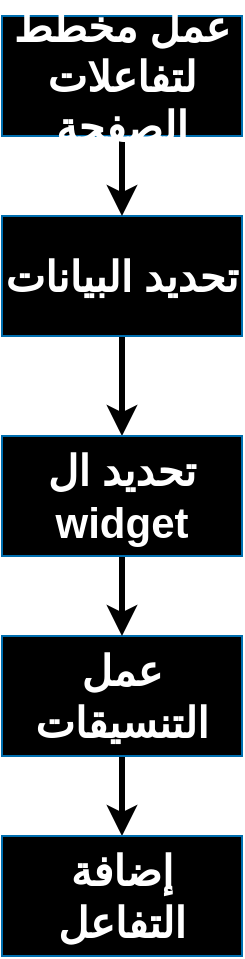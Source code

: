 <mxfile>
    <diagram id="qK_jFM_ymN7ORWsH51-E" name="Steps">
        <mxGraphModel dx="696" dy="368" grid="1" gridSize="10" guides="1" tooltips="1" connect="1" arrows="1" fold="1" page="1" pageScale="1" pageWidth="850" pageHeight="1100" math="0" shadow="0">
            <root>
                <mxCell id="0"/>
                <mxCell id="1" parent="0"/>
                <mxCell id="12" style="edgeStyle=none;html=1;exitX=0;exitY=1;exitDx=0;exitDy=0;entryX=1;entryY=0;entryDx=0;entryDy=0;fontSize=21;fillColor=#1ba1e2;strokeColor=#006EAF;strokeWidth=3;" edge="1" parent="1" target="10">
                    <mxGeometry relative="1" as="geometry">
                        <mxPoint x="280" y="70" as="sourcePoint"/>
                    </mxGeometry>
                </mxCell>
                <mxCell id="13" style="edgeStyle=none;html=1;exitX=1;exitY=1;exitDx=0;exitDy=0;entryX=0;entryY=0;entryDx=0;entryDy=0;strokeWidth=3;fontSize=21;fillColor=#1ba1e2;strokeColor=#006EAF;" edge="1" parent="1" target="11">
                    <mxGeometry relative="1" as="geometry">
                        <mxPoint x="400" y="70" as="sourcePoint"/>
                    </mxGeometry>
                </mxCell>
                <mxCell id="25" value="" style="edgeStyle=none;html=1;strokeWidth=3;fontSize=17;fontColor=#FFFFFF;" edge="1" parent="1" target="14">
                    <mxGeometry relative="1" as="geometry">
                        <mxPoint x="560" y="160" as="sourcePoint"/>
                    </mxGeometry>
                </mxCell>
                <mxCell id="32" value="" style="edgeStyle=none;html=1;strokeWidth=3;fontSize=17;fontColor=#FFFFFF;" edge="1" parent="1" source="26" target="29">
                    <mxGeometry relative="1" as="geometry"/>
                </mxCell>
                <mxCell id="26" value="&lt;span style=&quot;font-size: 21px;&quot;&gt;&lt;b&gt;تحديد البيانات&lt;/b&gt;&lt;/span&gt;" style="rounded=0;whiteSpace=wrap;html=1;fillColor=#000000;fontColor=#ffffff;strokeColor=#006EAF;" vertex="1" parent="1">
                    <mxGeometry x="350" y="150" width="120" height="60" as="geometry"/>
                </mxCell>
                <mxCell id="35" value="" style="edgeStyle=none;html=1;strokeWidth=3;fontSize=17;fontColor=#FFFFFF;" edge="1" parent="1" source="30" target="34">
                    <mxGeometry relative="1" as="geometry"/>
                </mxCell>
                <mxCell id="30" value="&lt;span style=&quot;font-size: 21px;&quot;&gt;&lt;b&gt;عمل التنسيقات&lt;/b&gt;&lt;/span&gt;" style="rounded=0;whiteSpace=wrap;html=1;fillColor=#000000;fontColor=#ffffff;strokeColor=#006EAF;" vertex="1" parent="1">
                    <mxGeometry x="350" y="360" width="120" height="60" as="geometry"/>
                </mxCell>
                <mxCell id="33" value="" style="edgeStyle=none;html=1;strokeWidth=3;fontSize=17;fontColor=#FFFFFF;" edge="1" parent="1" source="29" target="30">
                    <mxGeometry relative="1" as="geometry"/>
                </mxCell>
                <mxCell id="29" value="&lt;span style=&quot;font-size: 21px;&quot;&gt;&lt;b&gt;تحديد ال&lt;br&gt;widget&lt;br&gt;&lt;/b&gt;&lt;/span&gt;" style="rounded=0;whiteSpace=wrap;html=1;fillColor=#000000;fontColor=#ffffff;strokeColor=#006EAF;" vertex="1" parent="1">
                    <mxGeometry x="350" y="260" width="120" height="60" as="geometry"/>
                </mxCell>
                <mxCell id="34" value="&lt;span style=&quot;font-size: 21px;&quot;&gt;&lt;b&gt;إضافة التفاعل&lt;/b&gt;&lt;/span&gt;" style="rounded=0;whiteSpace=wrap;html=1;fillColor=#000000;fontColor=#ffffff;strokeColor=#006EAF;" vertex="1" parent="1">
                    <mxGeometry x="350" y="460" width="120" height="60" as="geometry"/>
                </mxCell>
                <mxCell id="VyqRaYq4d4mOAAX9FyVA-37" value="" style="edgeStyle=none;html=1;strokeWidth=3;fontSize=12;fontColor=#FFFFFF;" edge="1" parent="1" source="VyqRaYq4d4mOAAX9FyVA-35" target="26">
                    <mxGeometry relative="1" as="geometry"/>
                </mxCell>
                <mxCell id="VyqRaYq4d4mOAAX9FyVA-35" value="&lt;span style=&quot;font-size: 21px;&quot;&gt;&lt;b&gt;عمل مخطط لتفاعلات الصفحة&lt;/b&gt;&lt;/span&gt;" style="rounded=0;whiteSpace=wrap;html=1;fillColor=#000000;fontColor=#ffffff;strokeColor=#006EAF;" vertex="1" parent="1">
                    <mxGeometry x="350" y="50" width="120" height="60" as="geometry"/>
                </mxCell>
            </root>
        </mxGraphModel>
    </diagram>
    <diagram id="cIxmiLZYCd7Y2fsKvO_g" name="Activity">
        <mxGraphModel dx="592" dy="313" grid="1" gridSize="10" guides="1" tooltips="1" connect="1" arrows="1" fold="1" page="1" pageScale="1" pageWidth="850" pageHeight="1100" math="0" shadow="0">
            <root>
                <mxCell id="0"/>
                <mxCell id="1" parent="0"/>
                <mxCell id="7fxnpiQBa2AT0RT9cRDz-3" value="" style="edgeStyle=none;html=1;strokeWidth=3;fontSize=17;fontColor=#FFFFFF;" edge="1" parent="1" source="7fxnpiQBa2AT0RT9cRDz-1" target="7fxnpiQBa2AT0RT9cRDz-2">
                    <mxGeometry relative="1" as="geometry"/>
                </mxCell>
                <mxCell id="7fxnpiQBa2AT0RT9cRDz-1" value="&lt;b style=&quot;&quot;&gt;&lt;span style=&quot;font-size: 21px;&quot;&gt;Start Splash&lt;/span&gt;&lt;br&gt;&lt;font style=&quot;font-size: 9px;&quot;&gt;(stateful)&lt;/font&gt;&lt;br&gt;&lt;/b&gt;" style="rounded=0;whiteSpace=wrap;html=1;fillColor=#1ba1e2;fontColor=#ffffff;strokeColor=#006EAF;" vertex="1" parent="1">
                    <mxGeometry x="280" y="120" width="120" height="80" as="geometry"/>
                </mxCell>
                <mxCell id="7fxnpiQBa2AT0RT9cRDz-5" value="" style="edgeStyle=none;html=1;strokeWidth=3;fontSize=17;fontColor=#FFFFFF;" edge="1" parent="1" source="7fxnpiQBa2AT0RT9cRDz-2" target="7fxnpiQBa2AT0RT9cRDz-4">
                    <mxGeometry relative="1" as="geometry"/>
                </mxCell>
                <mxCell id="7fxnpiQBa2AT0RT9cRDz-2" value="&lt;span style=&quot;font-size: 21px;&quot;&gt;&lt;b&gt;Wait 3 sec&lt;/b&gt;&lt;/span&gt;" style="rounded=0;whiteSpace=wrap;html=1;fillColor=#1ba1e2;fontColor=#ffffff;strokeColor=#006EAF;" vertex="1" parent="1">
                    <mxGeometry x="280" y="280" width="120" height="60" as="geometry"/>
                </mxCell>
                <mxCell id="7fxnpiQBa2AT0RT9cRDz-4" value="&lt;span style=&quot;font-size: 21px;&quot;&gt;&lt;b&gt;go to onboard&lt;/b&gt;&lt;/span&gt;" style="rounded=0;whiteSpace=wrap;html=1;fillColor=#1ba1e2;fontColor=#ffffff;strokeColor=#006EAF;" vertex="1" parent="1">
                    <mxGeometry x="280" y="370" width="120" height="60" as="geometry"/>
                </mxCell>
                <mxCell id="UquSpUlKj3ecinL8vLz3-1" value="&lt;font size=&quot;1&quot; style=&quot;&quot;&gt;&lt;b style=&quot;font-size: 12px;&quot;&gt;initState&lt;/b&gt;&lt;/font&gt;" style="rounded=0;whiteSpace=wrap;html=1;fillColor=#d80073;fontColor=#ffffff;strokeColor=#A50040;" vertex="1" parent="1">
                    <mxGeometry x="307.5" y="220" width="65" height="20" as="geometry"/>
                </mxCell>
                <mxCell id="UquSpUlKj3ecinL8vLz3-2" value="&lt;span style=&quot;font-size: 21px;&quot;&gt;&lt;b&gt;Activity&lt;/b&gt;&lt;/span&gt;" style="rounded=0;whiteSpace=wrap;html=1;fillColor=#a20025;fontColor=#ffffff;strokeColor=#6F0000;" vertex="1" parent="1">
                    <mxGeometry x="280" y="20" width="120" height="60" as="geometry"/>
                </mxCell>
            </root>
        </mxGraphModel>
    </diagram>
    <diagram id="naI2XkvmhjH8fI8hLFKP" name="Widget">
        <mxGraphModel dx="696" dy="368" grid="1" gridSize="10" guides="1" tooltips="1" connect="1" arrows="1" fold="1" page="1" pageScale="1" pageWidth="850" pageHeight="1100" math="0" shadow="0">
            <root>
                <mxCell id="0"/>
                <mxCell id="1" parent="0"/>
                <mxCell id="r6C4l_pePu1ma9Uied-O-2" value="" style="edgeStyle=none;html=1;strokeWidth=3;fontSize=12;fontColor=#FFFFFF;" edge="1" parent="1" source="wUHJ-o_006GGSdk_TZj6-1" target="r6C4l_pePu1ma9Uied-O-1">
                    <mxGeometry relative="1" as="geometry"/>
                </mxCell>
                <mxCell id="wUHJ-o_006GGSdk_TZj6-1" value="&lt;span style=&quot;font-size: 21px;&quot;&gt;&lt;b&gt;Splash&lt;/b&gt;&lt;/span&gt;" style="rounded=0;whiteSpace=wrap;html=1;fillColor=#1ba1e2;fontColor=#ffffff;strokeColor=#006EAF;" vertex="1" parent="1">
                    <mxGeometry x="280" y="10" width="120" height="60" as="geometry"/>
                </mxCell>
                <mxCell id="r6C4l_pePu1ma9Uied-O-5" value="" style="edgeStyle=none;html=1;strokeWidth=3;fontSize=12;fontColor=#FFFFFF;" edge="1" parent="1" source="wUHJ-o_006GGSdk_TZj6-4" target="r6C4l_pePu1ma9Uied-O-4">
                    <mxGeometry relative="1" as="geometry"/>
                </mxCell>
                <mxCell id="wUHJ-o_006GGSdk_TZj6-4" value="&lt;font color=&quot;#121111&quot; size=&quot;1&quot; style=&quot;&quot;&gt;&lt;b style=&quot;font-size: 17px;&quot;&gt;Center&lt;/b&gt;&lt;/font&gt;" style="rounded=0;whiteSpace=wrap;html=1;fillColor=#00FF80;fontColor=#ffffff;strokeColor=#2D7600;" vertex="1" parent="1">
                    <mxGeometry x="280" y="180" width="120" height="60" as="geometry"/>
                </mxCell>
                <mxCell id="wUHJ-o_006GGSdk_TZj6-5" value="&lt;font size=&quot;1&quot; style=&quot;&quot;&gt;&lt;b style=&quot;font-size: 17px;&quot;&gt;Icon&lt;/b&gt;&lt;/font&gt;" style="rounded=0;whiteSpace=wrap;html=1;fillColor=#d80073;fontColor=#ffffff;strokeColor=#A50040;" vertex="1" parent="1">
                    <mxGeometry x="130" y="450" width="120" height="60" as="geometry"/>
                </mxCell>
                <mxCell id="r6C4l_pePu1ma9Uied-O-3" value="" style="edgeStyle=none;html=1;strokeWidth=3;fontSize=12;fontColor=#FFFFFF;" edge="1" parent="1" source="r6C4l_pePu1ma9Uied-O-1" target="wUHJ-o_006GGSdk_TZj6-4">
                    <mxGeometry relative="1" as="geometry"/>
                </mxCell>
                <mxCell id="r6C4l_pePu1ma9Uied-O-1" value="&lt;span style=&quot;font-size: 21px;&quot;&gt;&lt;b&gt;Scaffold&lt;/b&gt;&lt;/span&gt;" style="rounded=0;whiteSpace=wrap;html=1;fillColor=#1ba1e2;fontColor=#ffffff;strokeColor=#006EAF;" vertex="1" parent="1">
                    <mxGeometry x="280" y="90" width="120" height="60" as="geometry"/>
                </mxCell>
                <mxCell id="r6C4l_pePu1ma9Uied-O-8" value="" style="edgeStyle=none;html=1;strokeWidth=3;fontSize=12;fontColor=#FFFFFF;" edge="1" parent="1" source="r6C4l_pePu1ma9Uied-O-4" target="r6C4l_pePu1ma9Uied-O-7">
                    <mxGeometry relative="1" as="geometry"/>
                </mxCell>
                <mxCell id="TtTwVAT8k54VWkurjs42-2" style="edgeStyle=none;html=1;exitX=0;exitY=1;exitDx=0;exitDy=0;entryX=1;entryY=0;entryDx=0;entryDy=0;strokeWidth=3;fontSize=9;fontColor=#FFFFFF;" edge="1" parent="1" source="r6C4l_pePu1ma9Uied-O-4" target="TtTwVAT8k54VWkurjs42-1">
                    <mxGeometry relative="1" as="geometry"/>
                </mxCell>
                <mxCell id="r6C4l_pePu1ma9Uied-O-4" value="&lt;font color=&quot;#121111&quot; size=&quot;1&quot; style=&quot;&quot;&gt;&lt;b style=&quot;font-size: 17px;&quot;&gt;Column&lt;/b&gt;&lt;/font&gt;" style="rounded=0;whiteSpace=wrap;html=1;fillColor=#00FF80;fontColor=#ffffff;strokeColor=#2D7600;" vertex="1" parent="1">
                    <mxGeometry x="280" y="270" width="120" height="60" as="geometry"/>
                </mxCell>
                <mxCell id="r6C4l_pePu1ma9Uied-O-7" value="&lt;font size=&quot;1&quot; style=&quot;&quot;&gt;&lt;b style=&quot;font-size: 17px;&quot;&gt;Text&lt;/b&gt;&lt;/font&gt;" style="rounded=0;whiteSpace=wrap;html=1;fillColor=#d80073;fontColor=#ffffff;strokeColor=#A50040;" vertex="1" parent="1">
                    <mxGeometry x="425" y="360" width="120" height="60" as="geometry"/>
                </mxCell>
                <mxCell id="TtTwVAT8k54VWkurjs42-3" value="" style="edgeStyle=none;html=1;strokeWidth=3;fontSize=9;fontColor=#FFFFFF;" edge="1" parent="1" source="TtTwVAT8k54VWkurjs42-1" target="wUHJ-o_006GGSdk_TZj6-5">
                    <mxGeometry relative="1" as="geometry"/>
                </mxCell>
                <mxCell id="TtTwVAT8k54VWkurjs42-1" value="&lt;font color=&quot;#121111&quot; size=&quot;1&quot; style=&quot;&quot;&gt;&lt;b style=&quot;font-size: 17px;&quot;&gt;Container&lt;/b&gt;&lt;/font&gt;" style="rounded=0;whiteSpace=wrap;html=1;fillColor=#00FF80;fontColor=#ffffff;strokeColor=#2D7600;" vertex="1" parent="1">
                    <mxGeometry x="130" y="360" width="120" height="60" as="geometry"/>
                </mxCell>
            </root>
        </mxGraphModel>
    </diagram>
</mxfile>